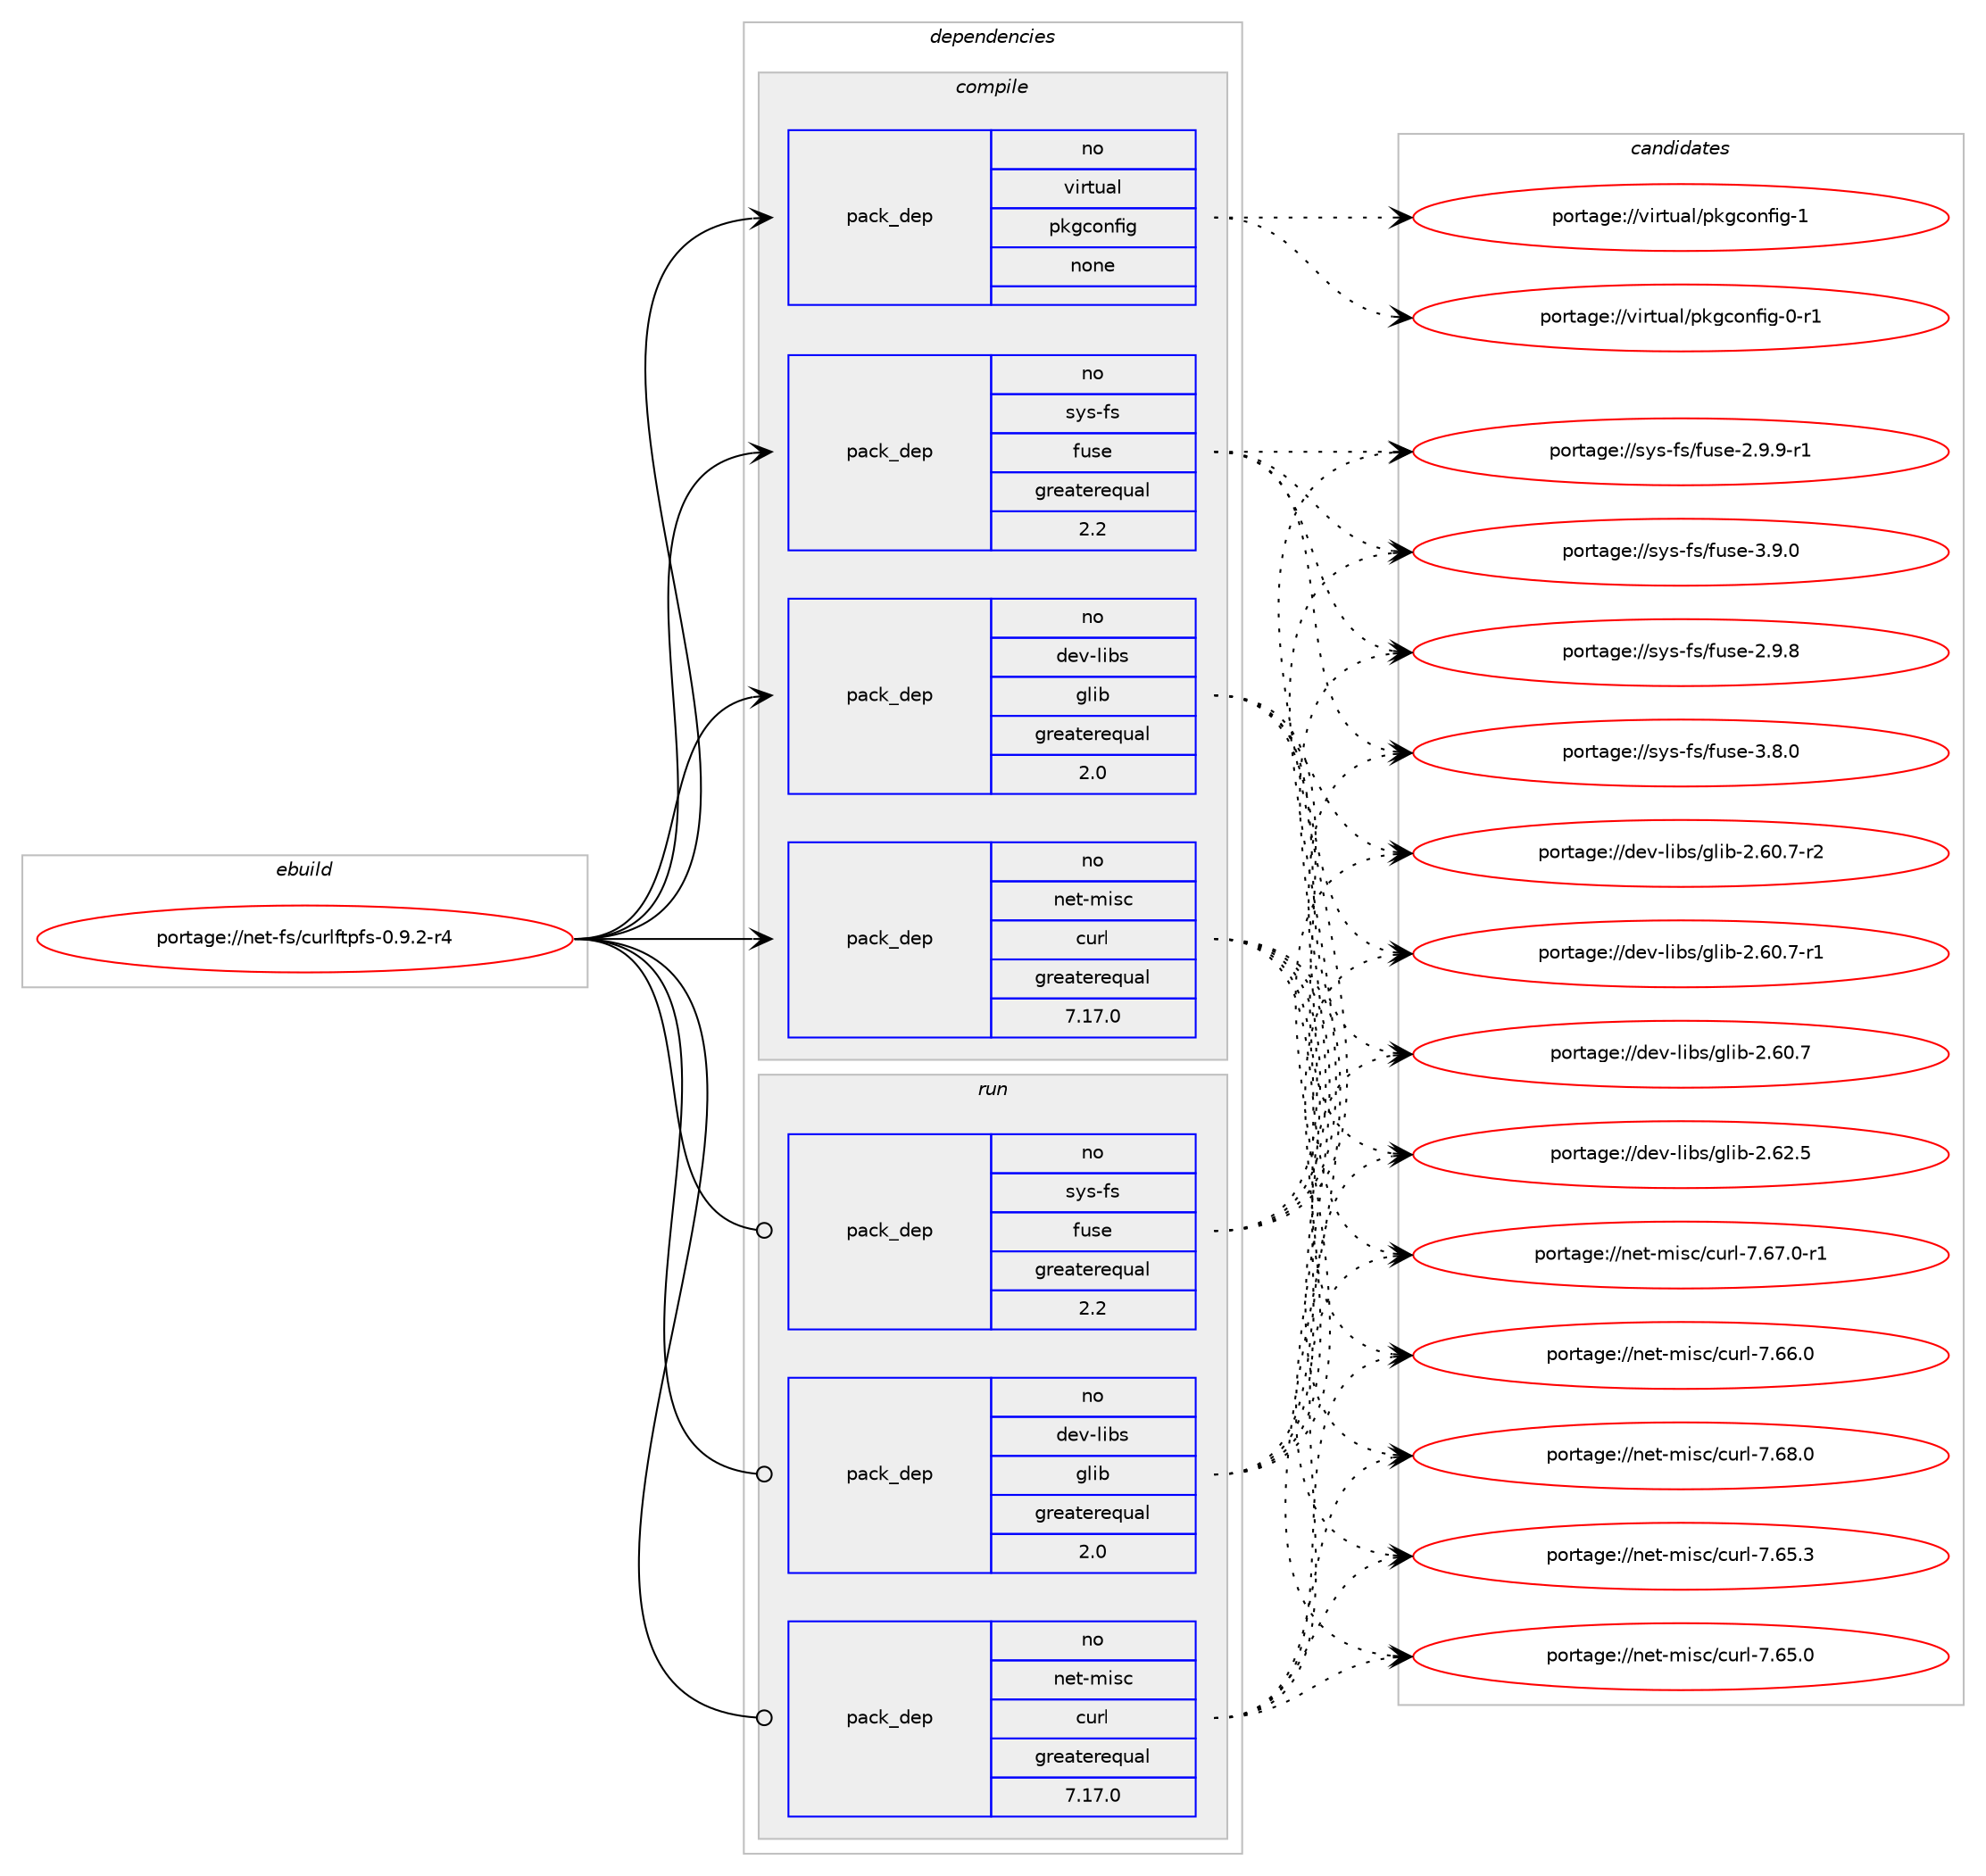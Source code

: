 digraph prolog {

# *************
# Graph options
# *************

newrank=true;
concentrate=true;
compound=true;
graph [rankdir=LR,fontname=Helvetica,fontsize=10,ranksep=1.5];#, ranksep=2.5, nodesep=0.2];
edge  [arrowhead=vee];
node  [fontname=Helvetica,fontsize=10];

# **********
# The ebuild
# **********

subgraph cluster_leftcol {
color=gray;
rank=same;
label=<<i>ebuild</i>>;
id [label="portage://net-fs/curlftpfs-0.9.2-r4", color=red, width=4, href="../net-fs/curlftpfs-0.9.2-r4.svg"];
}

# ****************
# The dependencies
# ****************

subgraph cluster_midcol {
color=gray;
label=<<i>dependencies</i>>;
subgraph cluster_compile {
fillcolor="#eeeeee";
style=filled;
label=<<i>compile</i>>;
subgraph pack72476 {
dependency95741 [label=<<TABLE BORDER="0" CELLBORDER="1" CELLSPACING="0" CELLPADDING="4" WIDTH="220"><TR><TD ROWSPAN="6" CELLPADDING="30">pack_dep</TD></TR><TR><TD WIDTH="110">no</TD></TR><TR><TD>dev-libs</TD></TR><TR><TD>glib</TD></TR><TR><TD>greaterequal</TD></TR><TR><TD>2.0</TD></TR></TABLE>>, shape=none, color=blue];
}
id:e -> dependency95741:w [weight=20,style="solid",arrowhead="vee"];
subgraph pack72477 {
dependency95742 [label=<<TABLE BORDER="0" CELLBORDER="1" CELLSPACING="0" CELLPADDING="4" WIDTH="220"><TR><TD ROWSPAN="6" CELLPADDING="30">pack_dep</TD></TR><TR><TD WIDTH="110">no</TD></TR><TR><TD>net-misc</TD></TR><TR><TD>curl</TD></TR><TR><TD>greaterequal</TD></TR><TR><TD>7.17.0</TD></TR></TABLE>>, shape=none, color=blue];
}
id:e -> dependency95742:w [weight=20,style="solid",arrowhead="vee"];
subgraph pack72478 {
dependency95743 [label=<<TABLE BORDER="0" CELLBORDER="1" CELLSPACING="0" CELLPADDING="4" WIDTH="220"><TR><TD ROWSPAN="6" CELLPADDING="30">pack_dep</TD></TR><TR><TD WIDTH="110">no</TD></TR><TR><TD>sys-fs</TD></TR><TR><TD>fuse</TD></TR><TR><TD>greaterequal</TD></TR><TR><TD>2.2</TD></TR></TABLE>>, shape=none, color=blue];
}
id:e -> dependency95743:w [weight=20,style="solid",arrowhead="vee"];
subgraph pack72479 {
dependency95744 [label=<<TABLE BORDER="0" CELLBORDER="1" CELLSPACING="0" CELLPADDING="4" WIDTH="220"><TR><TD ROWSPAN="6" CELLPADDING="30">pack_dep</TD></TR><TR><TD WIDTH="110">no</TD></TR><TR><TD>virtual</TD></TR><TR><TD>pkgconfig</TD></TR><TR><TD>none</TD></TR><TR><TD></TD></TR></TABLE>>, shape=none, color=blue];
}
id:e -> dependency95744:w [weight=20,style="solid",arrowhead="vee"];
}
subgraph cluster_compileandrun {
fillcolor="#eeeeee";
style=filled;
label=<<i>compile and run</i>>;
}
subgraph cluster_run {
fillcolor="#eeeeee";
style=filled;
label=<<i>run</i>>;
subgraph pack72480 {
dependency95745 [label=<<TABLE BORDER="0" CELLBORDER="1" CELLSPACING="0" CELLPADDING="4" WIDTH="220"><TR><TD ROWSPAN="6" CELLPADDING="30">pack_dep</TD></TR><TR><TD WIDTH="110">no</TD></TR><TR><TD>dev-libs</TD></TR><TR><TD>glib</TD></TR><TR><TD>greaterequal</TD></TR><TR><TD>2.0</TD></TR></TABLE>>, shape=none, color=blue];
}
id:e -> dependency95745:w [weight=20,style="solid",arrowhead="odot"];
subgraph pack72481 {
dependency95746 [label=<<TABLE BORDER="0" CELLBORDER="1" CELLSPACING="0" CELLPADDING="4" WIDTH="220"><TR><TD ROWSPAN="6" CELLPADDING="30">pack_dep</TD></TR><TR><TD WIDTH="110">no</TD></TR><TR><TD>net-misc</TD></TR><TR><TD>curl</TD></TR><TR><TD>greaterequal</TD></TR><TR><TD>7.17.0</TD></TR></TABLE>>, shape=none, color=blue];
}
id:e -> dependency95746:w [weight=20,style="solid",arrowhead="odot"];
subgraph pack72482 {
dependency95747 [label=<<TABLE BORDER="0" CELLBORDER="1" CELLSPACING="0" CELLPADDING="4" WIDTH="220"><TR><TD ROWSPAN="6" CELLPADDING="30">pack_dep</TD></TR><TR><TD WIDTH="110">no</TD></TR><TR><TD>sys-fs</TD></TR><TR><TD>fuse</TD></TR><TR><TD>greaterequal</TD></TR><TR><TD>2.2</TD></TR></TABLE>>, shape=none, color=blue];
}
id:e -> dependency95747:w [weight=20,style="solid",arrowhead="odot"];
}
}

# **************
# The candidates
# **************

subgraph cluster_choices {
rank=same;
color=gray;
label=<<i>candidates</i>>;

subgraph choice72476 {
color=black;
nodesep=1;
choice1001011184510810598115471031081059845504654504653 [label="portage://dev-libs/glib-2.62.5", color=red, width=4,href="../dev-libs/glib-2.62.5.svg"];
choice10010111845108105981154710310810598455046544846554511450 [label="portage://dev-libs/glib-2.60.7-r2", color=red, width=4,href="../dev-libs/glib-2.60.7-r2.svg"];
choice10010111845108105981154710310810598455046544846554511449 [label="portage://dev-libs/glib-2.60.7-r1", color=red, width=4,href="../dev-libs/glib-2.60.7-r1.svg"];
choice1001011184510810598115471031081059845504654484655 [label="portage://dev-libs/glib-2.60.7", color=red, width=4,href="../dev-libs/glib-2.60.7.svg"];
dependency95741:e -> choice1001011184510810598115471031081059845504654504653:w [style=dotted,weight="100"];
dependency95741:e -> choice10010111845108105981154710310810598455046544846554511450:w [style=dotted,weight="100"];
dependency95741:e -> choice10010111845108105981154710310810598455046544846554511449:w [style=dotted,weight="100"];
dependency95741:e -> choice1001011184510810598115471031081059845504654484655:w [style=dotted,weight="100"];
}
subgraph choice72477 {
color=black;
nodesep=1;
choice1101011164510910511599479911711410845554654564648 [label="portage://net-misc/curl-7.68.0", color=red, width=4,href="../net-misc/curl-7.68.0.svg"];
choice11010111645109105115994799117114108455546545546484511449 [label="portage://net-misc/curl-7.67.0-r1", color=red, width=4,href="../net-misc/curl-7.67.0-r1.svg"];
choice1101011164510910511599479911711410845554654544648 [label="portage://net-misc/curl-7.66.0", color=red, width=4,href="../net-misc/curl-7.66.0.svg"];
choice1101011164510910511599479911711410845554654534651 [label="portage://net-misc/curl-7.65.3", color=red, width=4,href="../net-misc/curl-7.65.3.svg"];
choice1101011164510910511599479911711410845554654534648 [label="portage://net-misc/curl-7.65.0", color=red, width=4,href="../net-misc/curl-7.65.0.svg"];
dependency95742:e -> choice1101011164510910511599479911711410845554654564648:w [style=dotted,weight="100"];
dependency95742:e -> choice11010111645109105115994799117114108455546545546484511449:w [style=dotted,weight="100"];
dependency95742:e -> choice1101011164510910511599479911711410845554654544648:w [style=dotted,weight="100"];
dependency95742:e -> choice1101011164510910511599479911711410845554654534651:w [style=dotted,weight="100"];
dependency95742:e -> choice1101011164510910511599479911711410845554654534648:w [style=dotted,weight="100"];
}
subgraph choice72478 {
color=black;
nodesep=1;
choice1151211154510211547102117115101455146574648 [label="portage://sys-fs/fuse-3.9.0", color=red, width=4,href="../sys-fs/fuse-3.9.0.svg"];
choice1151211154510211547102117115101455146564648 [label="portage://sys-fs/fuse-3.8.0", color=red, width=4,href="../sys-fs/fuse-3.8.0.svg"];
choice11512111545102115471021171151014550465746574511449 [label="portage://sys-fs/fuse-2.9.9-r1", color=red, width=4,href="../sys-fs/fuse-2.9.9-r1.svg"];
choice1151211154510211547102117115101455046574656 [label="portage://sys-fs/fuse-2.9.8", color=red, width=4,href="../sys-fs/fuse-2.9.8.svg"];
dependency95743:e -> choice1151211154510211547102117115101455146574648:w [style=dotted,weight="100"];
dependency95743:e -> choice1151211154510211547102117115101455146564648:w [style=dotted,weight="100"];
dependency95743:e -> choice11512111545102115471021171151014550465746574511449:w [style=dotted,weight="100"];
dependency95743:e -> choice1151211154510211547102117115101455046574656:w [style=dotted,weight="100"];
}
subgraph choice72479 {
color=black;
nodesep=1;
choice1181051141161179710847112107103991111101021051034549 [label="portage://virtual/pkgconfig-1", color=red, width=4,href="../virtual/pkgconfig-1.svg"];
choice11810511411611797108471121071039911111010210510345484511449 [label="portage://virtual/pkgconfig-0-r1", color=red, width=4,href="../virtual/pkgconfig-0-r1.svg"];
dependency95744:e -> choice1181051141161179710847112107103991111101021051034549:w [style=dotted,weight="100"];
dependency95744:e -> choice11810511411611797108471121071039911111010210510345484511449:w [style=dotted,weight="100"];
}
subgraph choice72480 {
color=black;
nodesep=1;
choice1001011184510810598115471031081059845504654504653 [label="portage://dev-libs/glib-2.62.5", color=red, width=4,href="../dev-libs/glib-2.62.5.svg"];
choice10010111845108105981154710310810598455046544846554511450 [label="portage://dev-libs/glib-2.60.7-r2", color=red, width=4,href="../dev-libs/glib-2.60.7-r2.svg"];
choice10010111845108105981154710310810598455046544846554511449 [label="portage://dev-libs/glib-2.60.7-r1", color=red, width=4,href="../dev-libs/glib-2.60.7-r1.svg"];
choice1001011184510810598115471031081059845504654484655 [label="portage://dev-libs/glib-2.60.7", color=red, width=4,href="../dev-libs/glib-2.60.7.svg"];
dependency95745:e -> choice1001011184510810598115471031081059845504654504653:w [style=dotted,weight="100"];
dependency95745:e -> choice10010111845108105981154710310810598455046544846554511450:w [style=dotted,weight="100"];
dependency95745:e -> choice10010111845108105981154710310810598455046544846554511449:w [style=dotted,weight="100"];
dependency95745:e -> choice1001011184510810598115471031081059845504654484655:w [style=dotted,weight="100"];
}
subgraph choice72481 {
color=black;
nodesep=1;
choice1101011164510910511599479911711410845554654564648 [label="portage://net-misc/curl-7.68.0", color=red, width=4,href="../net-misc/curl-7.68.0.svg"];
choice11010111645109105115994799117114108455546545546484511449 [label="portage://net-misc/curl-7.67.0-r1", color=red, width=4,href="../net-misc/curl-7.67.0-r1.svg"];
choice1101011164510910511599479911711410845554654544648 [label="portage://net-misc/curl-7.66.0", color=red, width=4,href="../net-misc/curl-7.66.0.svg"];
choice1101011164510910511599479911711410845554654534651 [label="portage://net-misc/curl-7.65.3", color=red, width=4,href="../net-misc/curl-7.65.3.svg"];
choice1101011164510910511599479911711410845554654534648 [label="portage://net-misc/curl-7.65.0", color=red, width=4,href="../net-misc/curl-7.65.0.svg"];
dependency95746:e -> choice1101011164510910511599479911711410845554654564648:w [style=dotted,weight="100"];
dependency95746:e -> choice11010111645109105115994799117114108455546545546484511449:w [style=dotted,weight="100"];
dependency95746:e -> choice1101011164510910511599479911711410845554654544648:w [style=dotted,weight="100"];
dependency95746:e -> choice1101011164510910511599479911711410845554654534651:w [style=dotted,weight="100"];
dependency95746:e -> choice1101011164510910511599479911711410845554654534648:w [style=dotted,weight="100"];
}
subgraph choice72482 {
color=black;
nodesep=1;
choice1151211154510211547102117115101455146574648 [label="portage://sys-fs/fuse-3.9.0", color=red, width=4,href="../sys-fs/fuse-3.9.0.svg"];
choice1151211154510211547102117115101455146564648 [label="portage://sys-fs/fuse-3.8.0", color=red, width=4,href="../sys-fs/fuse-3.8.0.svg"];
choice11512111545102115471021171151014550465746574511449 [label="portage://sys-fs/fuse-2.9.9-r1", color=red, width=4,href="../sys-fs/fuse-2.9.9-r1.svg"];
choice1151211154510211547102117115101455046574656 [label="portage://sys-fs/fuse-2.9.8", color=red, width=4,href="../sys-fs/fuse-2.9.8.svg"];
dependency95747:e -> choice1151211154510211547102117115101455146574648:w [style=dotted,weight="100"];
dependency95747:e -> choice1151211154510211547102117115101455146564648:w [style=dotted,weight="100"];
dependency95747:e -> choice11512111545102115471021171151014550465746574511449:w [style=dotted,weight="100"];
dependency95747:e -> choice1151211154510211547102117115101455046574656:w [style=dotted,weight="100"];
}
}

}
